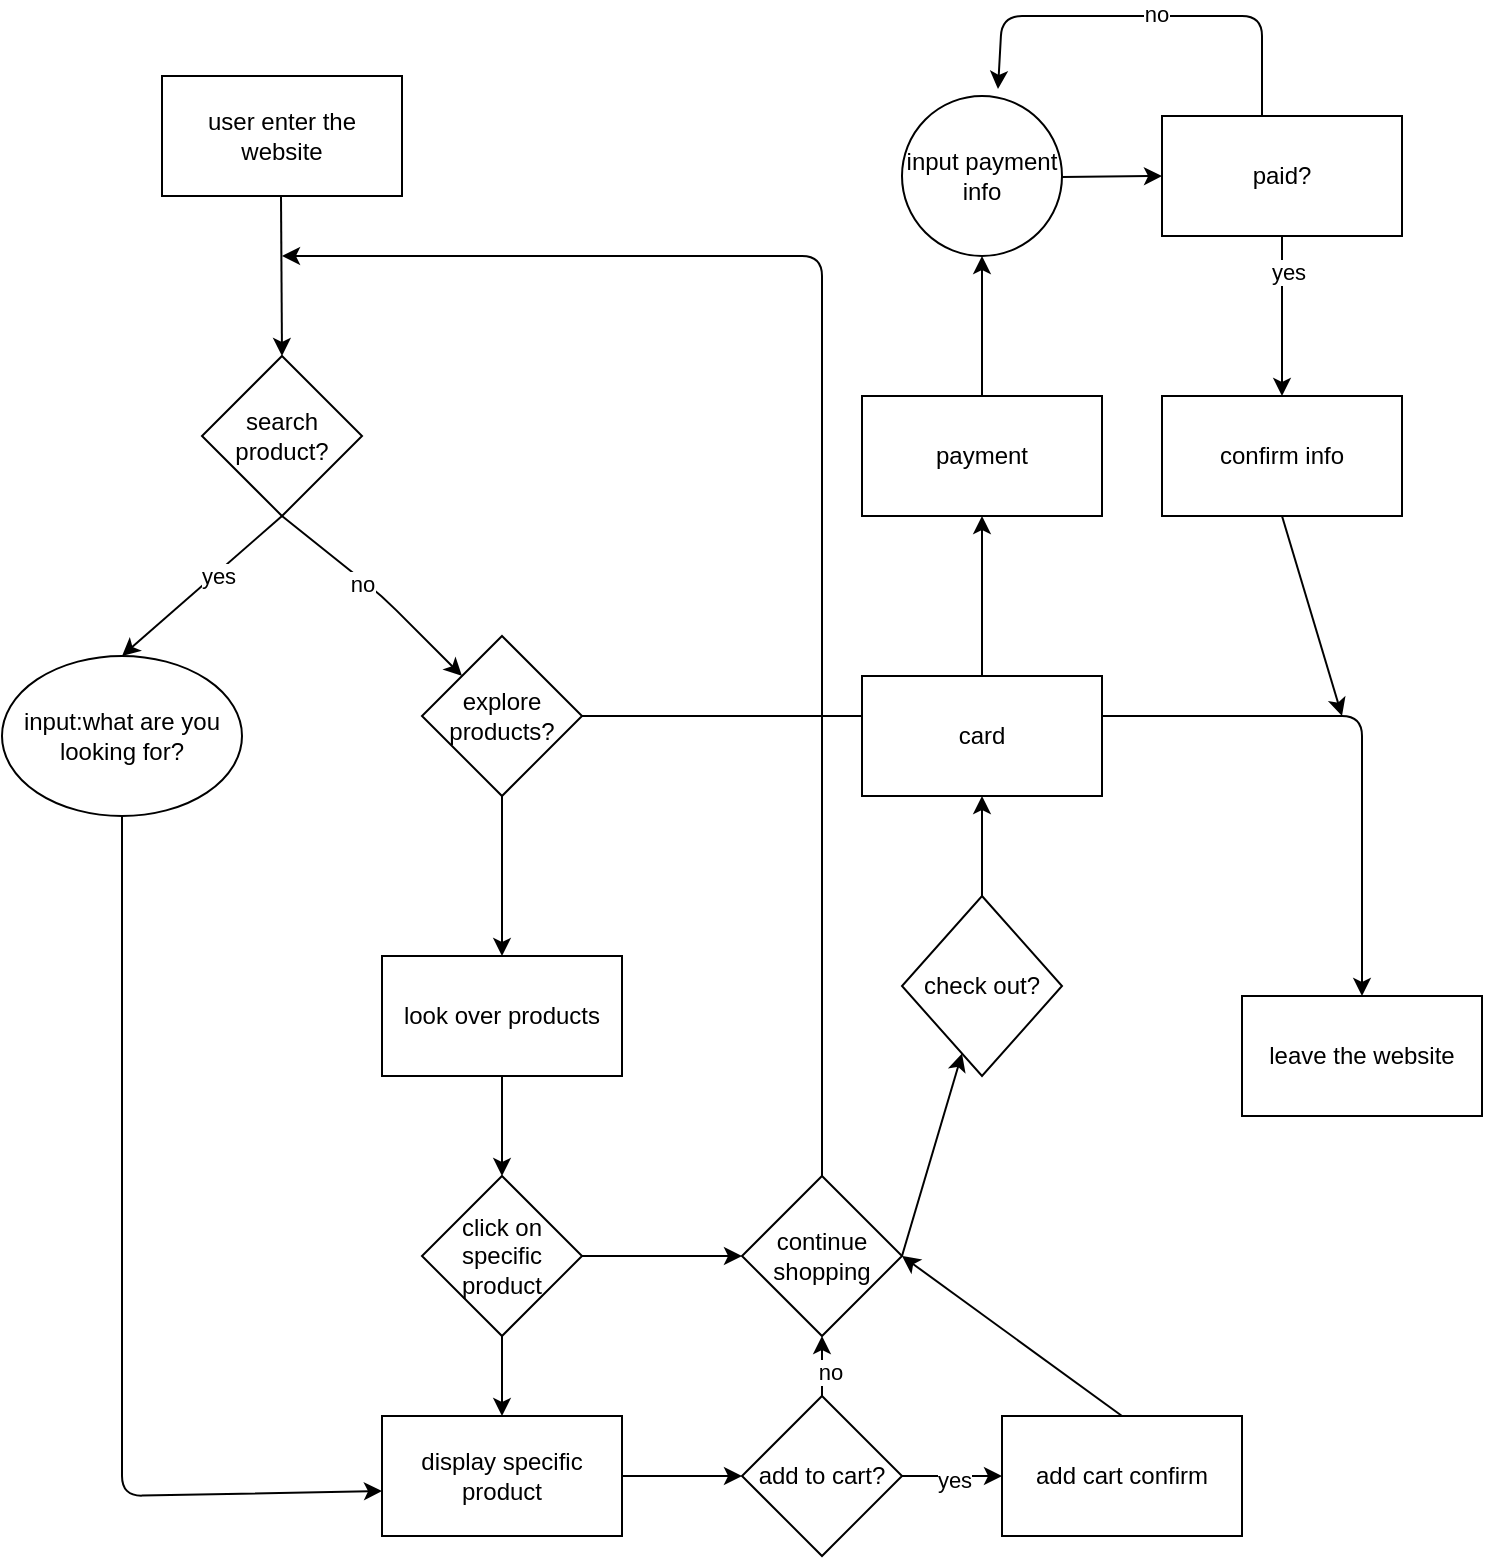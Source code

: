 <mxfile>
    <diagram id="WCd_0-ymyNC5KKEP7Tri" name="Page-1">
        <mxGraphModel dx="481" dy="576" grid="1" gridSize="10" guides="1" tooltips="1" connect="1" arrows="1" fold="1" page="1" pageScale="1" pageWidth="850" pageHeight="1100" math="0" shadow="0">
            <root>
                <mxCell id="0"/>
                <mxCell id="1" parent="0"/>
                <mxCell id="2" value="user enter the website" style="rounded=0;whiteSpace=wrap;html=1;" vertex="1" parent="1">
                    <mxGeometry x="100" y="270" width="120" height="60" as="geometry"/>
                </mxCell>
                <mxCell id="3" value="" style="endArrow=classic;html=1;" edge="1" parent="1">
                    <mxGeometry width="50" height="50" relative="1" as="geometry">
                        <mxPoint x="159.5" y="330" as="sourcePoint"/>
                        <mxPoint x="160" y="410" as="targetPoint"/>
                    </mxGeometry>
                </mxCell>
                <mxCell id="11" value="search product?" style="rhombus;whiteSpace=wrap;html=1;" vertex="1" parent="1">
                    <mxGeometry x="120" y="410" width="80" height="80" as="geometry"/>
                </mxCell>
                <mxCell id="12" value="" style="endArrow=classic;html=1;exitX=0.5;exitY=1;exitDx=0;exitDy=0;" edge="1" parent="1" source="11">
                    <mxGeometry width="50" height="50" relative="1" as="geometry">
                        <mxPoint x="170" y="500" as="sourcePoint"/>
                        <mxPoint x="80" y="560" as="targetPoint"/>
                        <Array as="points"/>
                    </mxGeometry>
                </mxCell>
                <mxCell id="14" value="yes" style="edgeLabel;html=1;align=center;verticalAlign=middle;resizable=0;points=[];" vertex="1" connectable="0" parent="12">
                    <mxGeometry x="-0.181" y="1" relative="1" as="geometry">
                        <mxPoint as="offset"/>
                    </mxGeometry>
                </mxCell>
                <mxCell id="13" value="" style="endArrow=classic;html=1;exitX=0.5;exitY=1;exitDx=0;exitDy=0;" edge="1" parent="1" source="11" target="19">
                    <mxGeometry width="50" height="50" relative="1" as="geometry">
                        <mxPoint x="170" y="560" as="sourcePoint"/>
                        <mxPoint x="240" y="560" as="targetPoint"/>
                        <Array as="points">
                            <mxPoint x="210" y="530"/>
                        </Array>
                    </mxGeometry>
                </mxCell>
                <mxCell id="15" value="no" style="edgeLabel;html=1;align=center;verticalAlign=middle;resizable=0;points=[];" vertex="1" connectable="0" parent="13">
                    <mxGeometry x="-0.14" y="-1" relative="1" as="geometry">
                        <mxPoint as="offset"/>
                    </mxGeometry>
                </mxCell>
                <mxCell id="16" value="input:what are you looking for?" style="ellipse;whiteSpace=wrap;html=1;" vertex="1" parent="1">
                    <mxGeometry x="20" y="560" width="120" height="80" as="geometry"/>
                </mxCell>
                <mxCell id="17" value="" style="endArrow=classic;html=1;exitX=0.5;exitY=1;exitDx=0;exitDy=0;entryX=0;entryY=0.625;entryDx=0;entryDy=0;entryPerimeter=0;" edge="1" parent="1" source="16" target="25">
                    <mxGeometry width="50" height="50" relative="1" as="geometry">
                        <mxPoint x="120" y="650" as="sourcePoint"/>
                        <mxPoint x="80" y="1070" as="targetPoint"/>
                        <Array as="points">
                            <mxPoint x="80" y="980"/>
                        </Array>
                    </mxGeometry>
                </mxCell>
                <mxCell id="38" style="edgeStyle=none;html=1;exitX=1;exitY=0.5;exitDx=0;exitDy=0;" edge="1" parent="1" source="19" target="39">
                    <mxGeometry relative="1" as="geometry">
                        <mxPoint x="700" y="760" as="targetPoint"/>
                        <Array as="points">
                            <mxPoint x="700" y="590"/>
                        </Array>
                    </mxGeometry>
                </mxCell>
                <mxCell id="19" value="explore products?" style="rhombus;whiteSpace=wrap;html=1;" vertex="1" parent="1">
                    <mxGeometry x="230" y="550" width="80" height="80" as="geometry"/>
                </mxCell>
                <mxCell id="20" value="" style="endArrow=classic;html=1;exitX=0.5;exitY=1;exitDx=0;exitDy=0;" edge="1" parent="1" source="19" target="21">
                    <mxGeometry width="50" height="50" relative="1" as="geometry">
                        <mxPoint x="170" y="640" as="sourcePoint"/>
                        <mxPoint x="270" y="740" as="targetPoint"/>
                    </mxGeometry>
                </mxCell>
                <mxCell id="21" value="look over products" style="rounded=0;whiteSpace=wrap;html=1;" vertex="1" parent="1">
                    <mxGeometry x="210" y="710" width="120" height="60" as="geometry"/>
                </mxCell>
                <mxCell id="22" value="" style="endArrow=classic;html=1;exitX=0.5;exitY=1;exitDx=0;exitDy=0;" edge="1" parent="1" source="21" target="23">
                    <mxGeometry width="50" height="50" relative="1" as="geometry">
                        <mxPoint x="170" y="640" as="sourcePoint"/>
                        <mxPoint x="270" y="820" as="targetPoint"/>
                    </mxGeometry>
                </mxCell>
                <mxCell id="34" style="edgeStyle=none;html=1;exitX=1;exitY=0.5;exitDx=0;exitDy=0;entryX=0;entryY=0.5;entryDx=0;entryDy=0;" edge="1" parent="1" source="23" target="36">
                    <mxGeometry relative="1" as="geometry">
                        <mxPoint x="430" y="860" as="targetPoint"/>
                    </mxGeometry>
                </mxCell>
                <mxCell id="23" value="click on specific product" style="rhombus;whiteSpace=wrap;html=1;" vertex="1" parent="1">
                    <mxGeometry x="230" y="820" width="80" height="80" as="geometry"/>
                </mxCell>
                <mxCell id="24" value="" style="endArrow=classic;html=1;exitX=0.5;exitY=1;exitDx=0;exitDy=0;" edge="1" parent="1" source="23" target="25">
                    <mxGeometry width="50" height="50" relative="1" as="geometry">
                        <mxPoint x="170" y="740" as="sourcePoint"/>
                        <mxPoint x="270" y="970" as="targetPoint"/>
                    </mxGeometry>
                </mxCell>
                <mxCell id="25" value="display specific product" style="rounded=0;whiteSpace=wrap;html=1;" vertex="1" parent="1">
                    <mxGeometry x="210" y="940" width="120" height="60" as="geometry"/>
                </mxCell>
                <mxCell id="26" value="" style="endArrow=classic;html=1;exitX=1;exitY=0.5;exitDx=0;exitDy=0;" edge="1" parent="1" source="25" target="27">
                    <mxGeometry width="50" height="50" relative="1" as="geometry">
                        <mxPoint x="250" y="990" as="sourcePoint"/>
                        <mxPoint x="430" y="970" as="targetPoint"/>
                    </mxGeometry>
                </mxCell>
                <mxCell id="27" value="add to cart?" style="rhombus;whiteSpace=wrap;html=1;" vertex="1" parent="1">
                    <mxGeometry x="390" y="930" width="80" height="80" as="geometry"/>
                </mxCell>
                <mxCell id="28" value="" style="endArrow=classic;html=1;exitX=0.5;exitY=0;exitDx=0;exitDy=0;" edge="1" parent="1" source="27" target="36">
                    <mxGeometry width="50" height="50" relative="1" as="geometry">
                        <mxPoint x="400" y="990" as="sourcePoint"/>
                        <mxPoint x="430" y="860" as="targetPoint"/>
                    </mxGeometry>
                </mxCell>
                <mxCell id="30" value="no" style="edgeLabel;html=1;align=center;verticalAlign=middle;resizable=0;points=[];" vertex="1" connectable="0" parent="28">
                    <mxGeometry x="-0.167" y="-4" relative="1" as="geometry">
                        <mxPoint as="offset"/>
                    </mxGeometry>
                </mxCell>
                <mxCell id="29" value="" style="endArrow=classic;html=1;exitX=1;exitY=0.5;exitDx=0;exitDy=0;" edge="1" parent="1" source="27" target="32">
                    <mxGeometry width="50" height="50" relative="1" as="geometry">
                        <mxPoint x="400" y="990" as="sourcePoint"/>
                        <mxPoint x="580" y="970" as="targetPoint"/>
                    </mxGeometry>
                </mxCell>
                <mxCell id="31" value="yes" style="edgeLabel;html=1;align=center;verticalAlign=middle;resizable=0;points=[];" vertex="1" connectable="0" parent="29">
                    <mxGeometry x="0.018" y="-1" relative="1" as="geometry">
                        <mxPoint y="1" as="offset"/>
                    </mxGeometry>
                </mxCell>
                <mxCell id="35" style="edgeStyle=none;html=1;exitX=0.5;exitY=0;exitDx=0;exitDy=0;entryX=1;entryY=0.5;entryDx=0;entryDy=0;entryPerimeter=0;" edge="1" parent="1" source="32" target="36">
                    <mxGeometry relative="1" as="geometry">
                        <mxPoint x="430" y="860" as="targetPoint"/>
                    </mxGeometry>
                </mxCell>
                <mxCell id="32" value="add cart confirm" style="rounded=0;whiteSpace=wrap;html=1;" vertex="1" parent="1">
                    <mxGeometry x="520" y="940" width="120" height="60" as="geometry"/>
                </mxCell>
                <mxCell id="37" style="edgeStyle=none;html=1;exitX=0.5;exitY=0;exitDx=0;exitDy=0;" edge="1" parent="1" source="36">
                    <mxGeometry relative="1" as="geometry">
                        <mxPoint x="160" y="360" as="targetPoint"/>
                        <Array as="points">
                            <mxPoint x="430" y="360"/>
                        </Array>
                    </mxGeometry>
                </mxCell>
                <mxCell id="36" value="continue shopping" style="rhombus;whiteSpace=wrap;html=1;" vertex="1" parent="1">
                    <mxGeometry x="390" y="820" width="80" height="80" as="geometry"/>
                </mxCell>
                <mxCell id="39" value="leave the website" style="rounded=0;whiteSpace=wrap;html=1;" vertex="1" parent="1">
                    <mxGeometry x="640" y="730" width="120" height="60" as="geometry"/>
                </mxCell>
                <mxCell id="41" value="" style="endArrow=classic;html=1;" edge="1" parent="1" target="42">
                    <mxGeometry width="50" height="50" relative="1" as="geometry">
                        <mxPoint x="470" y="860" as="sourcePoint"/>
                        <mxPoint x="510" y="730" as="targetPoint"/>
                    </mxGeometry>
                </mxCell>
                <mxCell id="44" value="" style="edgeStyle=none;html=1;" edge="1" parent="1" source="42" target="45">
                    <mxGeometry relative="1" as="geometry">
                        <mxPoint x="510" y="600" as="targetPoint"/>
                    </mxGeometry>
                </mxCell>
                <mxCell id="42" value="check out?" style="rhombus;whiteSpace=wrap;html=1;" vertex="1" parent="1">
                    <mxGeometry x="470" y="680" width="80" height="90" as="geometry"/>
                </mxCell>
                <mxCell id="48" value="" style="edgeStyle=none;html=1;" edge="1" parent="1" source="45" target="47">
                    <mxGeometry relative="1" as="geometry"/>
                </mxCell>
                <mxCell id="45" value="card" style="rounded=0;whiteSpace=wrap;html=1;" vertex="1" parent="1">
                    <mxGeometry x="450" y="570" width="120" height="60" as="geometry"/>
                </mxCell>
                <mxCell id="50" value="" style="edgeStyle=none;html=1;" edge="1" parent="1" source="47" target="49">
                    <mxGeometry relative="1" as="geometry"/>
                </mxCell>
                <mxCell id="47" value="payment" style="whiteSpace=wrap;html=1;rounded=0;" vertex="1" parent="1">
                    <mxGeometry x="450" y="430" width="120" height="60" as="geometry"/>
                </mxCell>
                <mxCell id="52" value="" style="edgeStyle=none;html=1;" edge="1" parent="1" source="49" target="51">
                    <mxGeometry relative="1" as="geometry"/>
                </mxCell>
                <mxCell id="49" value="input payment info" style="ellipse;whiteSpace=wrap;html=1;rounded=0;" vertex="1" parent="1">
                    <mxGeometry x="470" y="280" width="80" height="80" as="geometry"/>
                </mxCell>
                <mxCell id="57" value="" style="edgeStyle=none;html=1;" edge="1" parent="1" source="51" target="56">
                    <mxGeometry relative="1" as="geometry"/>
                </mxCell>
                <mxCell id="58" value="yes" style="edgeLabel;html=1;align=center;verticalAlign=middle;resizable=0;points=[];" vertex="1" connectable="0" parent="57">
                    <mxGeometry x="-0.562" y="3" relative="1" as="geometry">
                        <mxPoint as="offset"/>
                    </mxGeometry>
                </mxCell>
                <mxCell id="51" value="paid?" style="whiteSpace=wrap;html=1;rounded=0;" vertex="1" parent="1">
                    <mxGeometry x="600" y="290" width="120" height="60" as="geometry"/>
                </mxCell>
                <mxCell id="54" value="" style="endArrow=classic;html=1;entryX=0.6;entryY=-0.044;entryDx=0;entryDy=0;entryPerimeter=0;" edge="1" parent="1" target="49">
                    <mxGeometry width="50" height="50" relative="1" as="geometry">
                        <mxPoint x="650" y="290" as="sourcePoint"/>
                        <mxPoint x="480" y="240" as="targetPoint"/>
                        <Array as="points">
                            <mxPoint x="650" y="240"/>
                            <mxPoint x="520" y="240"/>
                        </Array>
                    </mxGeometry>
                </mxCell>
                <mxCell id="55" value="no" style="edgeLabel;html=1;align=center;verticalAlign=middle;resizable=0;points=[];" vertex="1" connectable="0" parent="54">
                    <mxGeometry x="-0.049" y="-1" relative="1" as="geometry">
                        <mxPoint as="offset"/>
                    </mxGeometry>
                </mxCell>
                <mxCell id="56" value="confirm info" style="whiteSpace=wrap;html=1;rounded=0;" vertex="1" parent="1">
                    <mxGeometry x="600" y="430" width="120" height="60" as="geometry"/>
                </mxCell>
                <mxCell id="59" value="" style="endArrow=classic;html=1;exitX=0.5;exitY=1;exitDx=0;exitDy=0;" edge="1" parent="1" source="56">
                    <mxGeometry width="50" height="50" relative="1" as="geometry">
                        <mxPoint x="590" y="570" as="sourcePoint"/>
                        <mxPoint x="690" y="590" as="targetPoint"/>
                    </mxGeometry>
                </mxCell>
            </root>
        </mxGraphModel>
    </diagram>
</mxfile>